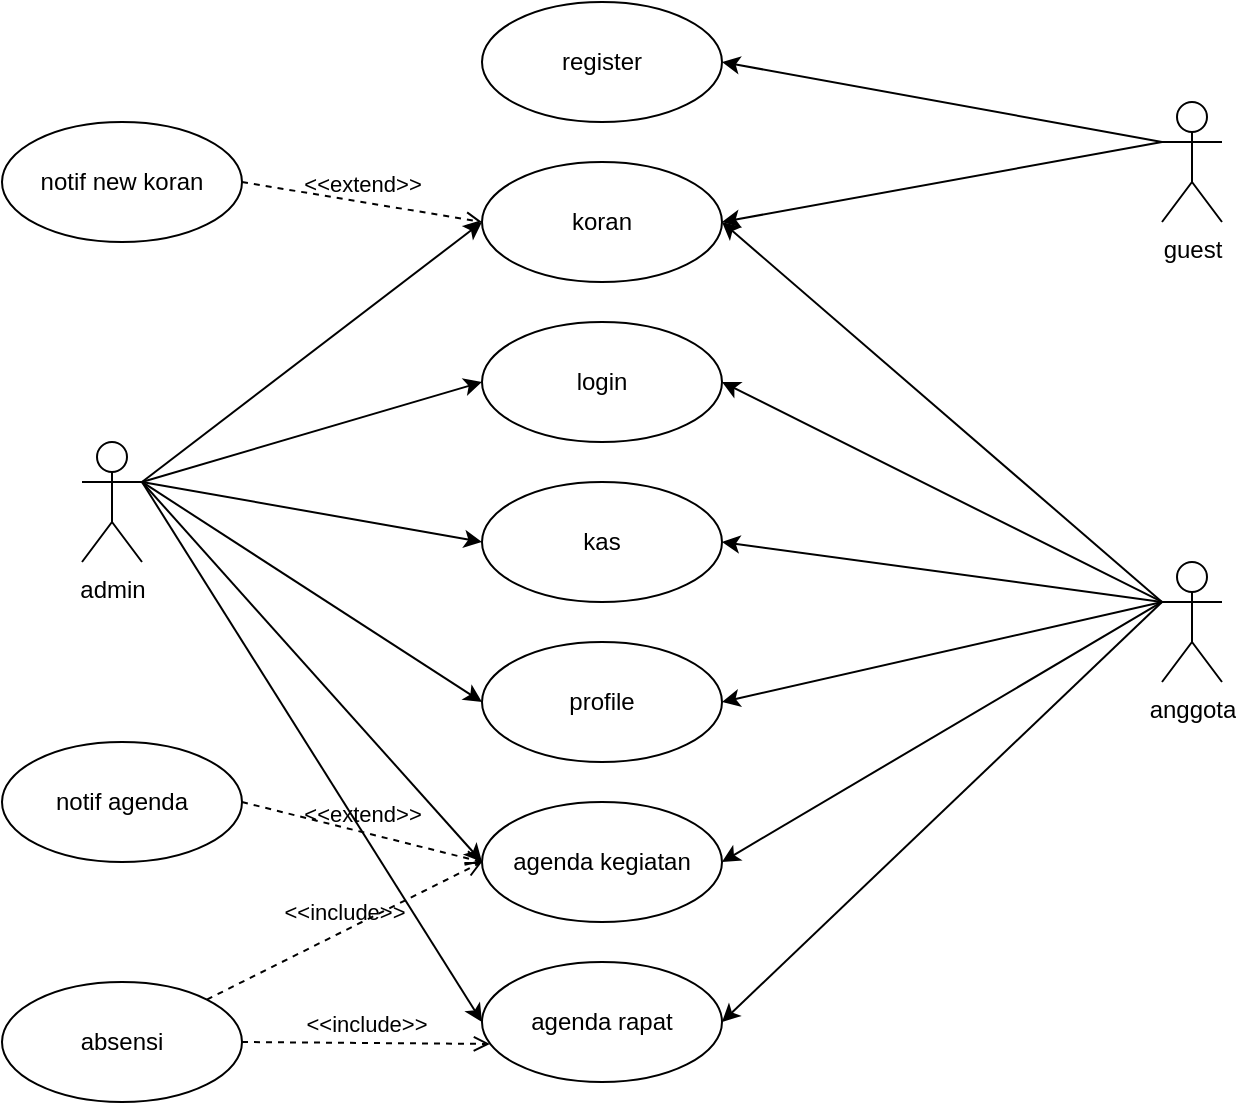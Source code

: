 <mxfile version="20.1.1" type="github">
  <diagram id="aXZYMpaT6Sw9c3EChMU0" name="Page-1">
    <mxGraphModel dx="1422" dy="762" grid="1" gridSize="10" guides="1" tooltips="1" connect="1" arrows="1" fold="1" page="1" pageScale="1" pageWidth="850" pageHeight="1100" math="0" shadow="0">
      <root>
        <mxCell id="0" />
        <mxCell id="1" parent="0" />
        <object label="admin" id="RS1GWLnvRj3Vlx0Rr_1D-2">
          <mxCell style="shape=umlActor;verticalLabelPosition=bottom;verticalAlign=top;html=1;" parent="1" vertex="1">
            <mxGeometry x="160" y="320" width="30" height="60" as="geometry" />
          </mxCell>
        </object>
        <mxCell id="RS1GWLnvRj3Vlx0Rr_1D-3" value="koran" style="ellipse;whiteSpace=wrap;html=1;" parent="1" vertex="1">
          <mxGeometry x="360" y="180" width="120" height="60" as="geometry" />
        </mxCell>
        <object label="guest" id="RS1GWLnvRj3Vlx0Rr_1D-4">
          <mxCell style="shape=umlActor;verticalLabelPosition=bottom;verticalAlign=top;html=1;" parent="1" vertex="1">
            <mxGeometry x="700" y="150" width="30" height="60" as="geometry" />
          </mxCell>
        </object>
        <object label="anggota" id="RS1GWLnvRj3Vlx0Rr_1D-5">
          <mxCell style="shape=umlActor;verticalLabelPosition=bottom;verticalAlign=top;html=1;" parent="1" vertex="1">
            <mxGeometry x="700" y="380" width="30" height="60" as="geometry" />
          </mxCell>
        </object>
        <mxCell id="RS1GWLnvRj3Vlx0Rr_1D-6" value="register" style="ellipse;whiteSpace=wrap;html=1;" parent="1" vertex="1">
          <mxGeometry x="360" y="100" width="120" height="60" as="geometry" />
        </mxCell>
        <mxCell id="RS1GWLnvRj3Vlx0Rr_1D-7" value="login" style="ellipse;whiteSpace=wrap;html=1;" parent="1" vertex="1">
          <mxGeometry x="360" y="260" width="120" height="60" as="geometry" />
        </mxCell>
        <mxCell id="RS1GWLnvRj3Vlx0Rr_1D-8" value="" style="endArrow=classic;html=1;rounded=0;exitX=1;exitY=0.333;exitDx=0;exitDy=0;exitPerimeter=0;entryX=0;entryY=0.5;entryDx=0;entryDy=0;" parent="1" source="RS1GWLnvRj3Vlx0Rr_1D-2" target="RS1GWLnvRj3Vlx0Rr_1D-3" edge="1">
          <mxGeometry width="50" height="50" relative="1" as="geometry">
            <mxPoint x="480" y="430" as="sourcePoint" />
            <mxPoint x="530" y="380" as="targetPoint" />
          </mxGeometry>
        </mxCell>
        <mxCell id="RS1GWLnvRj3Vlx0Rr_1D-10" value="" style="endArrow=classic;html=1;rounded=0;exitX=1;exitY=0.333;exitDx=0;exitDy=0;exitPerimeter=0;entryX=0;entryY=0.5;entryDx=0;entryDy=0;" parent="1" source="RS1GWLnvRj3Vlx0Rr_1D-2" target="RS1GWLnvRj3Vlx0Rr_1D-7" edge="1">
          <mxGeometry width="50" height="50" relative="1" as="geometry">
            <mxPoint x="480" y="430" as="sourcePoint" />
            <mxPoint x="530" y="380" as="targetPoint" />
          </mxGeometry>
        </mxCell>
        <mxCell id="RS1GWLnvRj3Vlx0Rr_1D-11" value="" style="endArrow=classic;html=1;rounded=0;entryX=1;entryY=0.5;entryDx=0;entryDy=0;exitX=0;exitY=0.333;exitDx=0;exitDy=0;exitPerimeter=0;" parent="1" source="RS1GWLnvRj3Vlx0Rr_1D-4" target="RS1GWLnvRj3Vlx0Rr_1D-3" edge="1">
          <mxGeometry width="50" height="50" relative="1" as="geometry">
            <mxPoint x="790" y="90" as="sourcePoint" />
            <mxPoint x="500" y="240" as="targetPoint" />
          </mxGeometry>
        </mxCell>
        <mxCell id="RS1GWLnvRj3Vlx0Rr_1D-12" value="" style="endArrow=classic;html=1;rounded=0;exitX=0;exitY=0.333;exitDx=0;exitDy=0;exitPerimeter=0;entryX=1;entryY=0.5;entryDx=0;entryDy=0;" parent="1" source="RS1GWLnvRj3Vlx0Rr_1D-5" target="RS1GWLnvRj3Vlx0Rr_1D-3" edge="1">
          <mxGeometry width="50" height="50" relative="1" as="geometry">
            <mxPoint x="245" y="270" as="sourcePoint" />
            <mxPoint x="530" y="260" as="targetPoint" />
          </mxGeometry>
        </mxCell>
        <mxCell id="RS1GWLnvRj3Vlx0Rr_1D-13" value="" style="endArrow=classic;html=1;rounded=0;entryX=1;entryY=0.5;entryDx=0;entryDy=0;exitX=0;exitY=0.333;exitDx=0;exitDy=0;exitPerimeter=0;" parent="1" source="RS1GWLnvRj3Vlx0Rr_1D-4" target="RS1GWLnvRj3Vlx0Rr_1D-6" edge="1">
          <mxGeometry width="50" height="50" relative="1" as="geometry">
            <mxPoint x="790" y="90" as="sourcePoint" />
            <mxPoint x="540" y="270" as="targetPoint" />
          </mxGeometry>
        </mxCell>
        <mxCell id="RS1GWLnvRj3Vlx0Rr_1D-14" value="" style="endArrow=classic;html=1;rounded=0;entryX=1;entryY=0.5;entryDx=0;entryDy=0;exitX=0;exitY=0.333;exitDx=0;exitDy=0;exitPerimeter=0;" parent="1" source="RS1GWLnvRj3Vlx0Rr_1D-5" target="RS1GWLnvRj3Vlx0Rr_1D-7" edge="1">
          <mxGeometry width="50" height="50" relative="1" as="geometry">
            <mxPoint x="790" y="270" as="sourcePoint" />
            <mxPoint x="470" y="260" as="targetPoint" />
          </mxGeometry>
        </mxCell>
        <mxCell id="2yxfPFKWOxzLdjYYYibj-4" value="agenda kegiatan" style="ellipse;whiteSpace=wrap;html=1;" parent="1" vertex="1">
          <mxGeometry x="360" y="500" width="120" height="60" as="geometry" />
        </mxCell>
        <mxCell id="2yxfPFKWOxzLdjYYYibj-5" value="" style="endArrow=classic;html=1;rounded=0;exitX=1;exitY=0.333;exitDx=0;exitDy=0;exitPerimeter=0;entryX=0;entryY=0.5;entryDx=0;entryDy=0;" parent="1" source="RS1GWLnvRj3Vlx0Rr_1D-2" target="2yxfPFKWOxzLdjYYYibj-4" edge="1">
          <mxGeometry width="50" height="50" relative="1" as="geometry">
            <mxPoint x="230" y="270" as="sourcePoint" />
            <mxPoint x="370" y="270" as="targetPoint" />
          </mxGeometry>
        </mxCell>
        <mxCell id="2yxfPFKWOxzLdjYYYibj-6" value="" style="endArrow=classic;html=1;rounded=0;exitX=0;exitY=0.333;exitDx=0;exitDy=0;exitPerimeter=0;entryX=1;entryY=0.5;entryDx=0;entryDy=0;" parent="1" source="RS1GWLnvRj3Vlx0Rr_1D-5" target="2yxfPFKWOxzLdjYYYibj-4" edge="1">
          <mxGeometry width="50" height="50" relative="1" as="geometry">
            <mxPoint x="240" y="280" as="sourcePoint" />
            <mxPoint x="380" y="280" as="targetPoint" />
          </mxGeometry>
        </mxCell>
        <mxCell id="2yxfPFKWOxzLdjYYYibj-7" value="kas" style="ellipse;whiteSpace=wrap;html=1;" parent="1" vertex="1">
          <mxGeometry x="360" y="340" width="120" height="60" as="geometry" />
        </mxCell>
        <mxCell id="2yxfPFKWOxzLdjYYYibj-8" value="" style="endArrow=classic;html=1;rounded=0;exitX=0;exitY=0.333;exitDx=0;exitDy=0;exitPerimeter=0;entryX=1;entryY=0.5;entryDx=0;entryDy=0;" parent="1" source="RS1GWLnvRj3Vlx0Rr_1D-5" target="2yxfPFKWOxzLdjYYYibj-7" edge="1">
          <mxGeometry width="50" height="50" relative="1" as="geometry">
            <mxPoint x="800" y="270" as="sourcePoint" />
            <mxPoint x="490" y="360" as="targetPoint" />
          </mxGeometry>
        </mxCell>
        <mxCell id="2yxfPFKWOxzLdjYYYibj-9" value="" style="endArrow=classic;html=1;rounded=0;exitX=1;exitY=0.333;exitDx=0;exitDy=0;exitPerimeter=0;entryX=0;entryY=0.5;entryDx=0;entryDy=0;" parent="1" source="RS1GWLnvRj3Vlx0Rr_1D-2" target="2yxfPFKWOxzLdjYYYibj-7" edge="1">
          <mxGeometry width="50" height="50" relative="1" as="geometry">
            <mxPoint x="230" y="270" as="sourcePoint" />
            <mxPoint x="370" y="360" as="targetPoint" />
          </mxGeometry>
        </mxCell>
        <mxCell id="2yxfPFKWOxzLdjYYYibj-10" value="notif new koran" style="ellipse;whiteSpace=wrap;html=1;" parent="1" vertex="1">
          <mxGeometry x="120" y="160" width="120" height="60" as="geometry" />
        </mxCell>
        <mxCell id="2yxfPFKWOxzLdjYYYibj-15" value="profile" style="ellipse;whiteSpace=wrap;html=1;" parent="1" vertex="1">
          <mxGeometry x="360" y="420" width="120" height="60" as="geometry" />
        </mxCell>
        <mxCell id="2yxfPFKWOxzLdjYYYibj-16" value="" style="endArrow=classic;html=1;rounded=0;exitX=0;exitY=0.333;exitDx=0;exitDy=0;exitPerimeter=0;entryX=1;entryY=0.5;entryDx=0;entryDy=0;" parent="1" source="RS1GWLnvRj3Vlx0Rr_1D-5" target="2yxfPFKWOxzLdjYYYibj-15" edge="1">
          <mxGeometry width="50" height="50" relative="1" as="geometry">
            <mxPoint x="800" y="270" as="sourcePoint" />
            <mxPoint x="490" y="460" as="targetPoint" />
          </mxGeometry>
        </mxCell>
        <mxCell id="2yxfPFKWOxzLdjYYYibj-17" value="" style="endArrow=classic;html=1;rounded=0;exitX=1;exitY=0.333;exitDx=0;exitDy=0;exitPerimeter=0;entryX=0;entryY=0.5;entryDx=0;entryDy=0;" parent="1" source="RS1GWLnvRj3Vlx0Rr_1D-2" target="2yxfPFKWOxzLdjYYYibj-15" edge="1">
          <mxGeometry width="50" height="50" relative="1" as="geometry">
            <mxPoint x="800" y="270" as="sourcePoint" />
            <mxPoint x="490" y="540" as="targetPoint" />
          </mxGeometry>
        </mxCell>
        <mxCell id="2yxfPFKWOxzLdjYYYibj-13" value="notif agenda" style="ellipse;whiteSpace=wrap;html=1;" parent="1" vertex="1">
          <mxGeometry x="120" y="470" width="120" height="60" as="geometry" />
        </mxCell>
        <mxCell id="74XPeT5ET6nRDHw4QpsN-2" value="&amp;lt;&amp;lt;extend&amp;gt;&amp;gt;" style="html=1;verticalAlign=bottom;labelBackgroundColor=none;endArrow=open;endFill=0;dashed=1;rounded=0;entryX=0;entryY=0.5;entryDx=0;entryDy=0;exitX=1;exitY=0.5;exitDx=0;exitDy=0;" edge="1" parent="1" source="2yxfPFKWOxzLdjYYYibj-13" target="2yxfPFKWOxzLdjYYYibj-4">
          <mxGeometry width="160" relative="1" as="geometry">
            <mxPoint x="420" y="300" as="sourcePoint" />
            <mxPoint x="580" y="300" as="targetPoint" />
          </mxGeometry>
        </mxCell>
        <mxCell id="74XPeT5ET6nRDHw4QpsN-3" value="agenda rapat" style="ellipse;whiteSpace=wrap;html=1;" vertex="1" parent="1">
          <mxGeometry x="360" y="580" width="120" height="60" as="geometry" />
        </mxCell>
        <mxCell id="74XPeT5ET6nRDHw4QpsN-4" value="" style="endArrow=classic;html=1;rounded=0;exitX=1;exitY=0.333;exitDx=0;exitDy=0;exitPerimeter=0;entryX=0;entryY=0.5;entryDx=0;entryDy=0;" edge="1" parent="1" source="RS1GWLnvRj3Vlx0Rr_1D-2" target="74XPeT5ET6nRDHw4QpsN-3">
          <mxGeometry width="50" height="50" relative="1" as="geometry">
            <mxPoint x="230" y="270" as="sourcePoint" />
            <mxPoint x="370" y="540" as="targetPoint" />
          </mxGeometry>
        </mxCell>
        <mxCell id="74XPeT5ET6nRDHw4QpsN-5" value="" style="endArrow=classic;html=1;rounded=0;exitX=0;exitY=0.333;exitDx=0;exitDy=0;exitPerimeter=0;entryX=1;entryY=0.5;entryDx=0;entryDy=0;" edge="1" parent="1" source="RS1GWLnvRj3Vlx0Rr_1D-5" target="74XPeT5ET6nRDHw4QpsN-3">
          <mxGeometry width="50" height="50" relative="1" as="geometry">
            <mxPoint x="240" y="280" as="sourcePoint" />
            <mxPoint x="380" y="550" as="targetPoint" />
          </mxGeometry>
        </mxCell>
        <mxCell id="74XPeT5ET6nRDHw4QpsN-6" value="absensi" style="ellipse;whiteSpace=wrap;html=1;" vertex="1" parent="1">
          <mxGeometry x="120" y="590" width="120" height="60" as="geometry" />
        </mxCell>
        <mxCell id="74XPeT5ET6nRDHw4QpsN-7" value="&amp;lt;&amp;lt;include&amp;gt;&amp;gt;" style="html=1;verticalAlign=bottom;labelBackgroundColor=none;endArrow=open;endFill=0;dashed=1;rounded=0;exitX=1;exitY=0.5;exitDx=0;exitDy=0;entryX=0.033;entryY=0.683;entryDx=0;entryDy=0;entryPerimeter=0;" edge="1" parent="1" source="74XPeT5ET6nRDHw4QpsN-6" target="74XPeT5ET6nRDHw4QpsN-3">
          <mxGeometry width="160" relative="1" as="geometry">
            <mxPoint x="420" y="400" as="sourcePoint" />
            <mxPoint x="580" y="400" as="targetPoint" />
          </mxGeometry>
        </mxCell>
        <mxCell id="74XPeT5ET6nRDHw4QpsN-8" value="&amp;lt;&amp;lt;extend&amp;gt;&amp;gt;" style="html=1;verticalAlign=bottom;labelBackgroundColor=none;endArrow=open;endFill=0;dashed=1;rounded=0;entryX=0;entryY=0.5;entryDx=0;entryDy=0;exitX=1;exitY=0.5;exitDx=0;exitDy=0;" edge="1" parent="1" source="2yxfPFKWOxzLdjYYYibj-10" target="RS1GWLnvRj3Vlx0Rr_1D-3">
          <mxGeometry width="160" relative="1" as="geometry">
            <mxPoint x="250" y="550" as="sourcePoint" />
            <mxPoint x="387.574" y="401.213" as="targetPoint" />
          </mxGeometry>
        </mxCell>
        <mxCell id="74XPeT5ET6nRDHw4QpsN-10" value="&amp;lt;&amp;lt;include&amp;gt;&amp;gt;" style="html=1;verticalAlign=bottom;labelBackgroundColor=none;endArrow=open;endFill=0;dashed=1;rounded=0;exitX=1;exitY=0;exitDx=0;exitDy=0;entryX=0;entryY=0.5;entryDx=0;entryDy=0;" edge="1" parent="1" source="74XPeT5ET6nRDHw4QpsN-6" target="2yxfPFKWOxzLdjYYYibj-4">
          <mxGeometry width="160" relative="1" as="geometry">
            <mxPoint x="250" y="630" as="sourcePoint" />
            <mxPoint x="373.96" y="630.98" as="targetPoint" />
          </mxGeometry>
        </mxCell>
      </root>
    </mxGraphModel>
  </diagram>
</mxfile>
